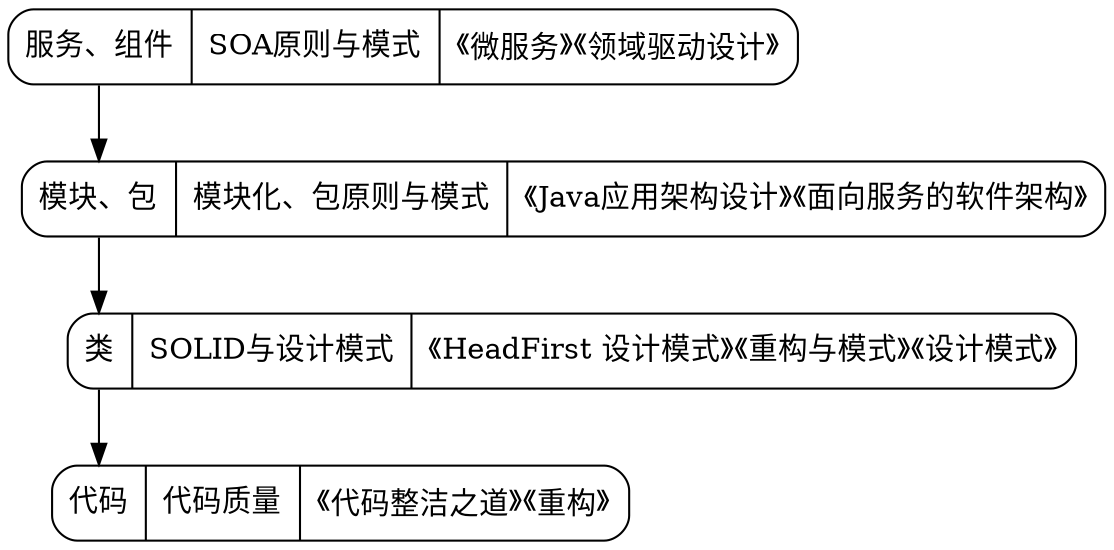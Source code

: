 digraph G {
	node[shape=record]
	fixedsize=true;
    compound=true;

    store4:f0 -> store3:f0 -> store2:f0 -> store1:f0;

	store4 [label="<f0> 服务、组件 |<f1> SOA原则与模式 | 《微服务》《领域驱动设计》"; shape=Mrecord];	
	store3 [label="<f0> 模块、包 |<f1> 模块化、包原则与模式 | 《Java应用架构设计》《面向服务的软件架构》"; shape=Mrecord];
	store2 [label="<f0> 类   |<f1> SOLID与设计模式 | <f2> 《HeadFirst 设计模式》《重构与模式》《设计模式》"; shape=Mrecord];
	store1 [label="<f0> 代码 |<f1> 代码质量 | <f2> 《代码整洁之道》《重构》"; shape=Mrecord];
}